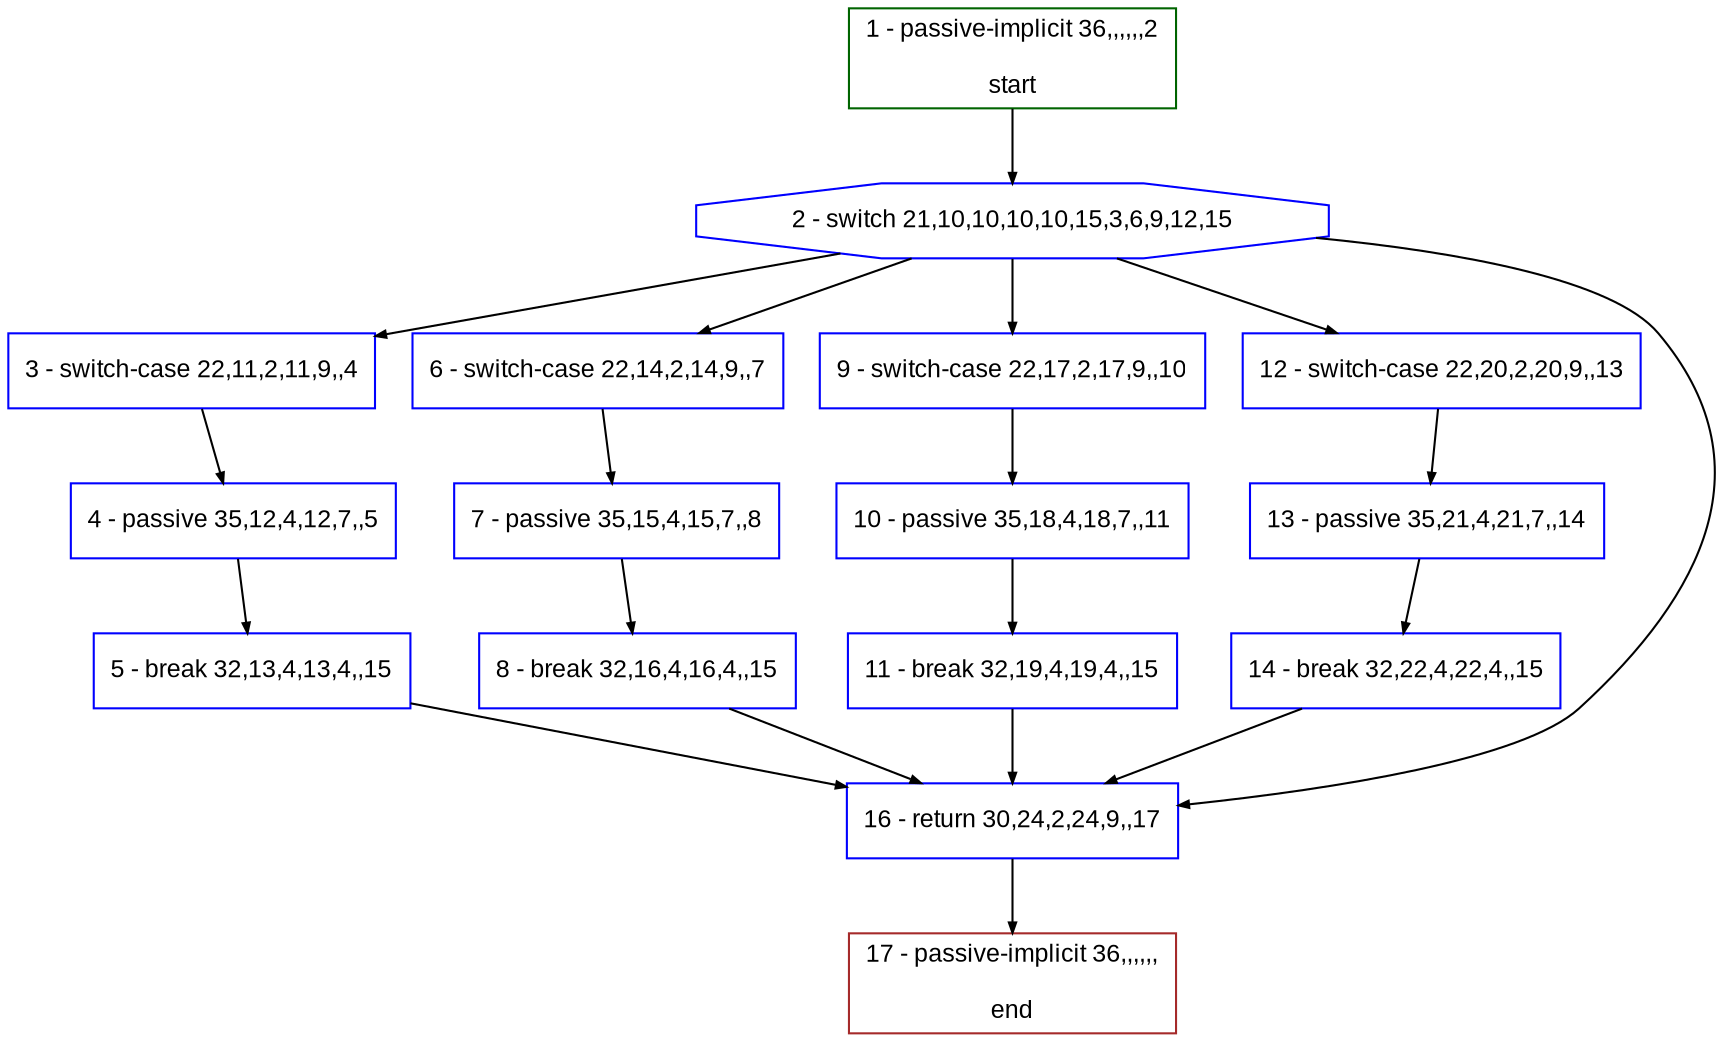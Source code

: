 digraph "" {
  graph [bgcolor="white", fillcolor="#FFFFCC", pack="true", packmode="clust", fontname="Arial", label="", fontsize="12", compound="true", style="rounded,filled"];
  node [node_initialized="no", fillcolor="white", fontname="Arial", label="", color="grey", fontsize="12", fixedsize="false", compound="true", shape="rectangle", style="filled"];
  edge [arrowtail="none", lhead="", fontcolor="black", fontname="Arial", label="", color="black", fontsize="12", arrowhead="normal", arrowsize="0.5", compound="true", ltail="", dir="forward"];
  __N1 [fillcolor="#ffffff", label="2 - switch 21,10,10,10,10,15,3,6,9,12,15", color="#0000ff", shape="octagon", style="filled"];
  __N2 [fillcolor="#ffffff", label="1 - passive-implicit 36,,,,,,2\n\nstart", color="#006400", shape="box", style="filled"];
  __N3 [fillcolor="#ffffff", label="3 - switch-case 22,11,2,11,9,,4", color="#0000ff", shape="box", style="filled"];
  __N4 [fillcolor="#ffffff", label="6 - switch-case 22,14,2,14,9,,7", color="#0000ff", shape="box", style="filled"];
  __N5 [fillcolor="#ffffff", label="9 - switch-case 22,17,2,17,9,,10", color="#0000ff", shape="box", style="filled"];
  __N6 [fillcolor="#ffffff", label="12 - switch-case 22,20,2,20,9,,13", color="#0000ff", shape="box", style="filled"];
  __N7 [fillcolor="#ffffff", label="16 - return 30,24,2,24,9,,17", color="#0000ff", shape="box", style="filled"];
  __N8 [fillcolor="#ffffff", label="4 - passive 35,12,4,12,7,,5", color="#0000ff", shape="box", style="filled"];
  __N9 [fillcolor="#ffffff", label="5 - break 32,13,4,13,4,,15", color="#0000ff", shape="box", style="filled"];
  __N10 [fillcolor="#ffffff", label="7 - passive 35,15,4,15,7,,8", color="#0000ff", shape="box", style="filled"];
  __N11 [fillcolor="#ffffff", label="8 - break 32,16,4,16,4,,15", color="#0000ff", shape="box", style="filled"];
  __N12 [fillcolor="#ffffff", label="10 - passive 35,18,4,18,7,,11", color="#0000ff", shape="box", style="filled"];
  __N13 [fillcolor="#ffffff", label="11 - break 32,19,4,19,4,,15", color="#0000ff", shape="box", style="filled"];
  __N14 [fillcolor="#ffffff", label="13 - passive 35,21,4,21,7,,14", color="#0000ff", shape="box", style="filled"];
  __N15 [fillcolor="#ffffff", label="14 - break 32,22,4,22,4,,15", color="#0000ff", shape="box", style="filled"];
  __N16 [fillcolor="#ffffff", label="17 - passive-implicit 36,,,,,,\n\nend", color="#a52a2a", shape="box", style="filled"];
  __N2 -> __N1 [arrowtail="none", color="#000000", label="", arrowhead="normal", dir="forward"];
  __N1 -> __N3 [arrowtail="none", color="#000000", label="", arrowhead="normal", dir="forward"];
  __N1 -> __N4 [arrowtail="none", color="#000000", label="", arrowhead="normal", dir="forward"];
  __N1 -> __N5 [arrowtail="none", color="#000000", label="", arrowhead="normal", dir="forward"];
  __N1 -> __N6 [arrowtail="none", color="#000000", label="", arrowhead="normal", dir="forward"];
  __N1 -> __N7 [arrowtail="none", color="#000000", label="", arrowhead="normal", dir="forward"];
  __N3 -> __N8 [arrowtail="none", color="#000000", label="", arrowhead="normal", dir="forward"];
  __N8 -> __N9 [arrowtail="none", color="#000000", label="", arrowhead="normal", dir="forward"];
  __N9 -> __N7 [arrowtail="none", color="#000000", label="", arrowhead="normal", dir="forward"];
  __N4 -> __N10 [arrowtail="none", color="#000000", label="", arrowhead="normal", dir="forward"];
  __N10 -> __N11 [arrowtail="none", color="#000000", label="", arrowhead="normal", dir="forward"];
  __N11 -> __N7 [arrowtail="none", color="#000000", label="", arrowhead="normal", dir="forward"];
  __N5 -> __N12 [arrowtail="none", color="#000000", label="", arrowhead="normal", dir="forward"];
  __N12 -> __N13 [arrowtail="none", color="#000000", label="", arrowhead="normal", dir="forward"];
  __N13 -> __N7 [arrowtail="none", color="#000000", label="", arrowhead="normal", dir="forward"];
  __N6 -> __N14 [arrowtail="none", color="#000000", label="", arrowhead="normal", dir="forward"];
  __N14 -> __N15 [arrowtail="none", color="#000000", label="", arrowhead="normal", dir="forward"];
  __N15 -> __N7 [arrowtail="none", color="#000000", label="", arrowhead="normal", dir="forward"];
  __N7 -> __N16 [arrowtail="none", color="#000000", label="", arrowhead="normal", dir="forward"];
}
